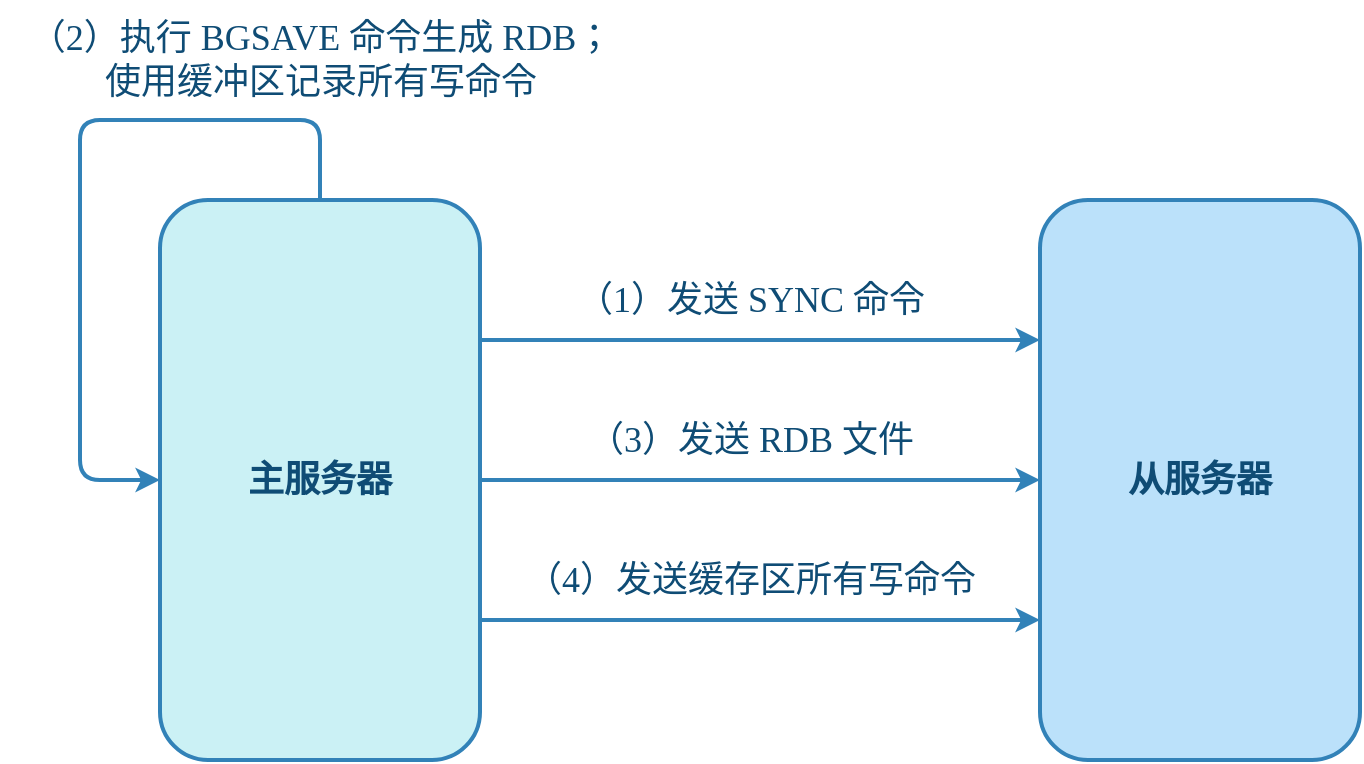 <mxfile compressed="true" version="22.0.3" type="device" pages="3"><diagram name="SYNC" id="7i-YgRfIu1mgZXkBG6z7"><mxGraphModel dx="1418" dy="838" grid="1" gridSize="10" guides="1" tooltips="1" connect="1" arrows="1" fold="1" page="1" pageScale="1" pageWidth="827" pageHeight="583" math="0" shadow="0"><root><mxCell id="dSHPUmfVmISYdlkwJ9x8-0"/><mxCell id="dSHPUmfVmISYdlkwJ9x8-1" parent="dSHPUmfVmISYdlkwJ9x8-0"/><mxCell id="f2UDyc-65h_qXe_zUvsK-5" style="edgeStyle=orthogonalEdgeStyle;rounded=0;orthogonalLoop=1;jettySize=auto;html=1;exitX=1;exitY=0.25;exitDx=0;exitDy=0;entryX=0;entryY=0.25;entryDx=0;entryDy=0;fontFamily=Comic Sans MS;fontSize=18;fontColor=#0F4C75;strokeWidth=2;strokeColor=#3282B8;" parent="dSHPUmfVmISYdlkwJ9x8-1" source="f2UDyc-65h_qXe_zUvsK-1" target="f2UDyc-65h_qXe_zUvsK-4" edge="1"><mxGeometry relative="1" as="geometry"/></mxCell><mxCell id="f2UDyc-65h_qXe_zUvsK-9" style="edgeStyle=orthogonalEdgeStyle;shape=connector;rounded=0;orthogonalLoop=1;jettySize=auto;html=1;exitX=1;exitY=0.75;exitDx=0;exitDy=0;entryX=0;entryY=0.75;entryDx=0;entryDy=0;labelBackgroundColor=default;strokeColor=#3282B8;strokeWidth=2;align=center;verticalAlign=middle;fontFamily=Comic Sans MS;fontSize=18;fontColor=#0F4C75;endArrow=classic;" parent="dSHPUmfVmISYdlkwJ9x8-1" source="f2UDyc-65h_qXe_zUvsK-1" target="f2UDyc-65h_qXe_zUvsK-4" edge="1"><mxGeometry relative="1" as="geometry"/></mxCell><mxCell id="f2UDyc-65h_qXe_zUvsK-16" style="edgeStyle=orthogonalEdgeStyle;shape=connector;rounded=0;orthogonalLoop=1;jettySize=auto;html=1;entryX=0;entryY=0.5;entryDx=0;entryDy=0;labelBackgroundColor=default;strokeColor=#3282B8;strokeWidth=2;align=center;verticalAlign=middle;fontFamily=Comic Sans MS;fontSize=18;fontColor=#0F4C75;endArrow=classic;" parent="dSHPUmfVmISYdlkwJ9x8-1" source="f2UDyc-65h_qXe_zUvsK-1" target="f2UDyc-65h_qXe_zUvsK-4" edge="1"><mxGeometry relative="1" as="geometry"/></mxCell><mxCell id="f2UDyc-65h_qXe_zUvsK-1" value="主服务器" style="rounded=1;whiteSpace=wrap;html=1;fontFamily=Comic Sans MS;fontStyle=1;labelBackgroundColor=none;fillColor=#CBF1F5;strokeColor=#3282B8;fontColor=#0F4C75;shadow=0;container=0;fontSize=18;verticalAlign=middle;strokeWidth=2;" parent="dSHPUmfVmISYdlkwJ9x8-1" vertex="1"><mxGeometry x="120" y="200" width="160" height="280" as="geometry"/></mxCell><mxCell id="f2UDyc-65h_qXe_zUvsK-4" value="从服务器" style="rounded=1;whiteSpace=wrap;html=1;fontFamily=Comic Sans MS;fontStyle=1;labelBackgroundColor=none;fillColor=#BBE1FA;strokeColor=#3282B8;fontColor=#0F4C75;shadow=0;container=0;fontSize=18;verticalAlign=middle;strokeWidth=2;" parent="dSHPUmfVmISYdlkwJ9x8-1" vertex="1"><mxGeometry x="560" y="200" width="160" height="280" as="geometry"/></mxCell><mxCell id="f2UDyc-65h_qXe_zUvsK-11" value="（1）发送 SYNC 命令" style="text;html=1;align=center;verticalAlign=middle;resizable=0;points=[];autosize=1;strokeColor=none;fillColor=none;fontSize=18;fontFamily=Comic Sans MS;fontColor=#0F4C75;" parent="dSHPUmfVmISYdlkwJ9x8-1" vertex="1"><mxGeometry x="315" y="230" width="200" height="40" as="geometry"/></mxCell><mxCell id="f2UDyc-65h_qXe_zUvsK-13" value="（2）执行 BGSAVE 命令生成 RDB；&lt;br style=&quot;border-color: var(--border-color); padding: 0px; margin: 0px; text-align: left;&quot;&gt;&lt;span style=&quot;text-align: left;&quot;&gt;使用缓冲区记录所有写命令&lt;/span&gt;" style="text;html=1;align=center;verticalAlign=middle;resizable=0;points=[];autosize=1;strokeColor=none;fillColor=none;fontSize=18;fontFamily=Comic Sans MS;fontColor=#0F4C75;" parent="dSHPUmfVmISYdlkwJ9x8-1" vertex="1"><mxGeometry x="40" y="100" width="320" height="60" as="geometry"/></mxCell><mxCell id="f2UDyc-65h_qXe_zUvsK-14" value="（3）发送 RDB 文件" style="text;html=1;align=center;verticalAlign=middle;resizable=0;points=[];autosize=1;strokeColor=none;fillColor=none;fontSize=18;fontFamily=Comic Sans MS;fontColor=#0F4C75;" parent="dSHPUmfVmISYdlkwJ9x8-1" vertex="1"><mxGeometry x="320" y="300" width="190" height="40" as="geometry"/></mxCell><mxCell id="f2UDyc-65h_qXe_zUvsK-15" value="（4）发送缓存区所有写命令" style="text;html=1;align=center;verticalAlign=middle;resizable=0;points=[];autosize=1;strokeColor=none;fillColor=none;fontSize=18;fontFamily=Comic Sans MS;fontColor=#0F4C75;" parent="dSHPUmfVmISYdlkwJ9x8-1" vertex="1"><mxGeometry x="290" y="370" width="250" height="40" as="geometry"/></mxCell><mxCell id="f2UDyc-65h_qXe_zUvsK-17" style="edgeStyle=orthogonalEdgeStyle;shape=connector;rounded=1;orthogonalLoop=1;jettySize=auto;html=1;entryX=0;entryY=0.5;entryDx=0;entryDy=0;labelBackgroundColor=default;strokeColor=#3282B8;strokeWidth=2;align=center;verticalAlign=middle;fontFamily=Comic Sans MS;fontSize=18;fontColor=#0F4C75;endArrow=classic;" parent="dSHPUmfVmISYdlkwJ9x8-1" source="f2UDyc-65h_qXe_zUvsK-1" target="f2UDyc-65h_qXe_zUvsK-1" edge="1"><mxGeometry relative="1" as="geometry"><Array as="points"><mxPoint x="200" y="160"/><mxPoint x="80" y="160"/><mxPoint x="80" y="340"/></Array></mxGeometry></mxCell></root></mxGraphModel></diagram><diagram name="复制偏移" id="mTJevstLj2urKRRe7HIF"><mxGraphModel dx="2026" dy="1197" grid="1" gridSize="10" guides="1" tooltips="1" connect="1" arrows="1" fold="1" page="1" pageScale="1" pageWidth="827" pageHeight="1169" math="0" shadow="0"><root><mxCell id="aDxFA6jXf77Hk6AA-Rei-0"/><mxCell id="aDxFA6jXf77Hk6AA-Rei-1" parent="aDxFA6jXf77Hk6AA-Rei-0"/><mxCell id="gHgT7-45Q_ftC75gaY1J-3" style="shape=connector;rounded=0;orthogonalLoop=1;jettySize=auto;html=1;exitX=1;exitY=0.25;exitDx=0;exitDy=0;entryX=0;entryY=0.5;entryDx=0;entryDy=0;labelBackgroundColor=default;strokeColor=#3282B8;strokeWidth=2;align=center;verticalAlign=middle;fontFamily=Comic Sans MS;fontSize=18;fontColor=#0F4C75;endArrow=classic;" parent="aDxFA6jXf77Hk6AA-Rei-1" source="aDxFA6jXf77Hk6AA-Rei-5" target="gHgT7-45Q_ftC75gaY1J-0" edge="1"><mxGeometry relative="1" as="geometry"/></mxCell><mxCell id="gHgT7-45Q_ftC75gaY1J-14" value="传播 100 字节偏移量" style="edgeLabel;html=1;align=center;verticalAlign=middle;resizable=0;points=[];fontSize=18;fontFamily=Comic Sans MS;fontColor=#0F4C75;" parent="gHgT7-45Q_ftC75gaY1J-3" vertex="1" connectable="0"><mxGeometry x="-0.005" relative="1" as="geometry"><mxPoint as="offset"/></mxGeometry></mxCell><mxCell id="gHgT7-45Q_ftC75gaY1J-4" style="edgeStyle=none;shape=connector;rounded=0;orthogonalLoop=1;jettySize=auto;html=1;exitX=1;exitY=0.75;exitDx=0;exitDy=0;entryX=0;entryY=0.5;entryDx=0;entryDy=0;labelBackgroundColor=default;strokeColor=#3282B8;strokeWidth=2;align=center;verticalAlign=middle;fontFamily=Comic Sans MS;fontSize=18;fontColor=#0F4C75;endArrow=classic;" parent="aDxFA6jXf77Hk6AA-Rei-1" source="aDxFA6jXf77Hk6AA-Rei-5" target="gHgT7-45Q_ftC75gaY1J-1" edge="1"><mxGeometry relative="1" as="geometry"/></mxCell><mxCell id="gHgT7-45Q_ftC75gaY1J-15" value="传播 100 字节偏移量" style="edgeLabel;html=1;align=center;verticalAlign=middle;resizable=0;points=[];fontSize=18;fontFamily=Comic Sans MS;fontColor=#0F4C75;" parent="gHgT7-45Q_ftC75gaY1J-4" vertex="1" connectable="0"><mxGeometry x="-0.003" relative="1" as="geometry"><mxPoint as="offset"/></mxGeometry></mxCell><mxCell id="gHgT7-45Q_ftC75gaY1J-5" style="edgeStyle=none;shape=connector;rounded=0;orthogonalLoop=1;jettySize=auto;html=1;exitX=1;exitY=0.5;exitDx=0;exitDy=0;entryX=0;entryY=0.5;entryDx=0;entryDy=0;labelBackgroundColor=default;strokeColor=#3282B8;strokeWidth=2;align=center;verticalAlign=middle;fontFamily=Comic Sans MS;fontSize=18;fontColor=#0F4C75;endArrow=classic;" parent="aDxFA6jXf77Hk6AA-Rei-1" source="aDxFA6jXf77Hk6AA-Rei-5" target="aGFshHnJNy_5o_HZD8-l-0" edge="1"><mxGeometry relative="1" as="geometry"/></mxCell><mxCell id="gHgT7-45Q_ftC75gaY1J-13" value="传播 100 字节偏移量" style="edgeLabel;html=1;align=center;verticalAlign=middle;resizable=0;points=[];fontSize=18;fontFamily=Comic Sans MS;fontColor=#0F4C75;" parent="gHgT7-45Q_ftC75gaY1J-5" vertex="1" connectable="0"><mxGeometry x="-0.005" y="-1" relative="1" as="geometry"><mxPoint as="offset"/></mxGeometry></mxCell><mxCell id="aDxFA6jXf77Hk6AA-Rei-5" value="&lt;div&gt;主服务器&lt;/div&gt;&lt;div&gt;offset = 10100&lt;/div&gt;" style="rounded=1;whiteSpace=wrap;html=1;fontFamily=Comic Sans MS;fontStyle=1;labelBackgroundColor=none;fillColor=#CBF1F5;strokeColor=#3282B8;fontColor=#0F4C75;shadow=0;container=0;fontSize=18;verticalAlign=middle;strokeWidth=2;" parent="aDxFA6jXf77Hk6AA-Rei-1" vertex="1"><mxGeometry x="80" y="200" width="200" height="80" as="geometry"/></mxCell><mxCell id="aGFshHnJNy_5o_HZD8-l-0" value="&lt;div&gt;从服务器 B&lt;/div&gt;&lt;div&gt;offset = 10100&lt;/div&gt;" style="rounded=1;whiteSpace=wrap;html=1;fontFamily=Comic Sans MS;fontStyle=1;labelBackgroundColor=none;fillColor=#BBE1FA;strokeColor=#3282B8;fontColor=#0F4C75;shadow=0;container=0;fontSize=18;verticalAlign=middle;strokeWidth=2;" parent="aDxFA6jXf77Hk6AA-Rei-1" vertex="1"><mxGeometry x="560" y="200" width="200" height="80" as="geometry"/></mxCell><mxCell id="gHgT7-45Q_ftC75gaY1J-0" value="&lt;div&gt;从服务器 A&lt;/div&gt;&lt;div&gt;offset = 10100&lt;/div&gt;" style="rounded=1;whiteSpace=wrap;html=1;fontFamily=Comic Sans MS;fontStyle=1;labelBackgroundColor=none;fillColor=#BBE1FA;strokeColor=#3282B8;fontColor=#0F4C75;shadow=0;container=0;fontSize=18;verticalAlign=middle;strokeWidth=2;" parent="aDxFA6jXf77Hk6AA-Rei-1" vertex="1"><mxGeometry x="560" y="80" width="200" height="80" as="geometry"/></mxCell><mxCell id="gHgT7-45Q_ftC75gaY1J-1" value="&lt;div&gt;从服务器 C&lt;/div&gt;&lt;div&gt;offset = 10100&lt;/div&gt;" style="rounded=1;whiteSpace=wrap;html=1;fontFamily=Comic Sans MS;fontStyle=1;labelBackgroundColor=none;fillColor=#BBE1FA;strokeColor=#3282B8;fontColor=#0F4C75;shadow=0;container=0;fontSize=18;verticalAlign=middle;strokeWidth=2;" parent="aDxFA6jXf77Hk6AA-Rei-1" vertex="1"><mxGeometry x="560" y="320" width="200" height="80" as="geometry"/></mxCell><mxCell id="gHgT7-45Q_ftC75gaY1J-6" value="更新偏移量后的主从服务器" style="text;html=1;align=center;verticalAlign=middle;resizable=0;points=[];autosize=1;strokeColor=none;fillColor=none;fontSize=18;fontFamily=Comic Sans MS;fontColor=#0F4C75;fontStyle=1" parent="aDxFA6jXf77Hk6AA-Rei-1" vertex="1"><mxGeometry x="294" y="440" width="240" height="40" as="geometry"/></mxCell><mxCell id="gHgT7-45Q_ftC75gaY1J-16" style="shape=connector;rounded=0;orthogonalLoop=1;jettySize=auto;html=1;exitX=1;exitY=0.25;exitDx=0;exitDy=0;entryX=0;entryY=0.5;entryDx=0;entryDy=0;labelBackgroundColor=default;strokeColor=#3282B8;strokeWidth=2;align=center;verticalAlign=middle;fontFamily=Comic Sans MS;fontSize=18;fontColor=#0F4C75;endArrow=classic;" parent="aDxFA6jXf77Hk6AA-Rei-1" source="gHgT7-45Q_ftC75gaY1J-22" target="gHgT7-45Q_ftC75gaY1J-24" edge="1"><mxGeometry relative="1" as="geometry"/></mxCell><mxCell id="gHgT7-45Q_ftC75gaY1J-17" value="断线" style="edgeLabel;html=1;align=center;verticalAlign=middle;resizable=0;points=[];fontSize=18;fontFamily=Comic Sans MS;fontColor=#0F4C75;" parent="gHgT7-45Q_ftC75gaY1J-16" vertex="1" connectable="0"><mxGeometry x="-0.005" relative="1" as="geometry"><mxPoint as="offset"/></mxGeometry></mxCell><mxCell id="gHgT7-45Q_ftC75gaY1J-18" style="edgeStyle=none;shape=connector;rounded=0;orthogonalLoop=1;jettySize=auto;html=1;exitX=1;exitY=0.75;exitDx=0;exitDy=0;entryX=0;entryY=0.5;entryDx=0;entryDy=0;labelBackgroundColor=default;strokeColor=#3282B8;strokeWidth=2;align=center;verticalAlign=middle;fontFamily=Comic Sans MS;fontSize=18;fontColor=#0F4C75;endArrow=classic;" parent="aDxFA6jXf77Hk6AA-Rei-1" source="gHgT7-45Q_ftC75gaY1J-22" target="gHgT7-45Q_ftC75gaY1J-25" edge="1"><mxGeometry relative="1" as="geometry"/></mxCell><mxCell id="gHgT7-45Q_ftC75gaY1J-19" value="传播 100 字节偏移量" style="edgeLabel;html=1;align=center;verticalAlign=middle;resizable=0;points=[];fontSize=18;fontFamily=Comic Sans MS;fontColor=#0F4C75;" parent="gHgT7-45Q_ftC75gaY1J-18" vertex="1" connectable="0"><mxGeometry x="-0.003" relative="1" as="geometry"><mxPoint as="offset"/></mxGeometry></mxCell><mxCell id="gHgT7-45Q_ftC75gaY1J-20" style="edgeStyle=none;shape=connector;rounded=0;orthogonalLoop=1;jettySize=auto;html=1;exitX=1;exitY=0.5;exitDx=0;exitDy=0;entryX=0;entryY=0.5;entryDx=0;entryDy=0;labelBackgroundColor=default;strokeColor=#3282B8;strokeWidth=2;align=center;verticalAlign=middle;fontFamily=Comic Sans MS;fontSize=18;fontColor=#0F4C75;endArrow=classic;" parent="aDxFA6jXf77Hk6AA-Rei-1" source="gHgT7-45Q_ftC75gaY1J-22" target="gHgT7-45Q_ftC75gaY1J-23" edge="1"><mxGeometry relative="1" as="geometry"/></mxCell><mxCell id="gHgT7-45Q_ftC75gaY1J-21" value="传播 100 字节偏移量" style="edgeLabel;html=1;align=center;verticalAlign=middle;resizable=0;points=[];fontSize=18;fontFamily=Comic Sans MS;fontColor=#0F4C75;" parent="gHgT7-45Q_ftC75gaY1J-20" vertex="1" connectable="0"><mxGeometry x="-0.005" y="-1" relative="1" as="geometry"><mxPoint as="offset"/></mxGeometry></mxCell><mxCell id="gHgT7-45Q_ftC75gaY1J-22" value="&lt;div&gt;主服务器&lt;/div&gt;&lt;div&gt;offset = 10100&lt;/div&gt;" style="rounded=1;whiteSpace=wrap;html=1;fontFamily=Comic Sans MS;fontStyle=1;labelBackgroundColor=none;fillColor=#CBF1F5;strokeColor=#3282B8;fontColor=#0F4C75;shadow=0;container=0;fontSize=18;verticalAlign=middle;strokeWidth=2;" parent="aDxFA6jXf77Hk6AA-Rei-1" vertex="1"><mxGeometry x="80" y="680" width="200" height="80" as="geometry"/></mxCell><mxCell id="gHgT7-45Q_ftC75gaY1J-23" value="&lt;div&gt;从服务器 B&lt;/div&gt;&lt;div&gt;offset = 10100&lt;/div&gt;" style="rounded=1;whiteSpace=wrap;html=1;fontFamily=Comic Sans MS;fontStyle=1;labelBackgroundColor=none;fillColor=#BBE1FA;strokeColor=#3282B8;fontColor=#0F4C75;shadow=0;container=0;fontSize=18;verticalAlign=middle;strokeWidth=2;" parent="aDxFA6jXf77Hk6AA-Rei-1" vertex="1"><mxGeometry x="560" y="680" width="200" height="80" as="geometry"/></mxCell><mxCell id="gHgT7-45Q_ftC75gaY1J-24" value="&lt;div&gt;从服务器 A&lt;/div&gt;&lt;div&gt;offset = 10000&lt;/div&gt;" style="rounded=1;whiteSpace=wrap;html=1;fontFamily=Comic Sans MS;fontStyle=1;labelBackgroundColor=none;fillColor=#F6F6F6;strokeColor=#3282B8;fontColor=#0F4C75;shadow=0;container=0;fontSize=18;verticalAlign=middle;strokeWidth=2;dashed=1;dashPattern=1 1;" parent="aDxFA6jXf77Hk6AA-Rei-1" vertex="1"><mxGeometry x="560" y="560" width="200" height="80" as="geometry"/></mxCell><mxCell id="gHgT7-45Q_ftC75gaY1J-25" value="&lt;div&gt;从服务器 C&lt;/div&gt;&lt;div&gt;offset = 10100&lt;/div&gt;" style="rounded=1;whiteSpace=wrap;html=1;fontFamily=Comic Sans MS;fontStyle=1;labelBackgroundColor=none;fillColor=#BBE1FA;strokeColor=#3282B8;fontColor=#0F4C75;shadow=0;container=0;fontSize=18;verticalAlign=middle;strokeWidth=2;" parent="aDxFA6jXf77Hk6AA-Rei-1" vertex="1"><mxGeometry x="560" y="800" width="200" height="80" as="geometry"/></mxCell><mxCell id="gHgT7-45Q_ftC75gaY1J-26" value="因为断线而处于不一致状态的从服务器A" style="text;html=1;align=center;verticalAlign=middle;resizable=0;points=[];autosize=1;strokeColor=none;fillColor=none;fontSize=18;fontFamily=Comic Sans MS;fontColor=#0F4C75;fontStyle=1" parent="aDxFA6jXf77Hk6AA-Rei-1" vertex="1"><mxGeometry x="244" y="920" width="340" height="40" as="geometry"/></mxCell></root></mxGraphModel></diagram><diagram name="PSYNC" id="mL2Gx-0jsaVrfhT1m67K"><mxGraphModel dx="1418" dy="838" grid="1" gridSize="10" guides="1" tooltips="1" connect="1" arrows="1" fold="1" page="1" pageScale="1" pageWidth="827" pageHeight="1169" math="0" shadow="0"><root><mxCell id="0xZE9jReAqCQs6R1x47n-0"/><mxCell id="0xZE9jReAqCQs6R1x47n-1" parent="0xZE9jReAqCQs6R1x47n-0"/><mxCell id="0xZE9jReAqCQs6R1x47n-2" style="edgeStyle=none;shape=connector;rounded=0;orthogonalLoop=1;jettySize=auto;html=1;entryX=0.5;entryY=0;entryDx=0;entryDy=0;labelBackgroundColor=default;strokeColor=#3282B8;strokeWidth=2;align=center;verticalAlign=middle;fontFamily=Comic Sans MS;fontSize=18;fontColor=#0F4C75;endArrow=classic;fontStyle=1" parent="0xZE9jReAqCQs6R1x47n-1" source="0xZE9jReAqCQs6R1x47n-3" edge="1"><mxGeometry relative="1" as="geometry"><mxPoint x="420" y="320" as="targetPoint"/></mxGeometry></mxCell><mxCell id="0xZE9jReAqCQs6R1x47n-3" value="从服务器接到客户端发送的 SLAVEOF 命令" style="html=1;dashed=0;whiteSpace=wrap;shape=mxgraph.dfd.start;rounded=1;shadow=0;strokeColor=#3282B8;strokeWidth=2;align=center;verticalAlign=middle;fontFamily=Comic Sans MS;fontSize=18;fontColor=#0F4C75;fillColor=#BBE1FA;fontStyle=1" parent="0xZE9jReAqCQs6R1x47n-1" vertex="1"><mxGeometry x="280" y="160" width="280" height="80" as="geometry"/></mxCell><mxCell id="0xZE9jReAqCQs6R1x47n-6" style="edgeStyle=orthogonalEdgeStyle;shape=connector;rounded=1;orthogonalLoop=1;jettySize=auto;html=1;exitX=0.625;exitY=1;exitDx=0;exitDy=0;labelBackgroundColor=default;strokeColor=#3282B8;strokeWidth=2;align=center;verticalAlign=middle;fontFamily=Comic Sans MS;fontSize=18;fontColor=#0F4C75;endArrow=classic;entryX=0.5;entryY=0;entryDx=0;entryDy=0;fontStyle=1" parent="0xZE9jReAqCQs6R1x47n-1" source="0xZE9jReAqCQs6R1x47n-7" target="0xZE9jReAqCQs6R1x47n-11" edge="1"><mxGeometry relative="1" as="geometry"/></mxCell><mxCell id="0xZE9jReAqCQs6R1x47n-7" value="&lt;div&gt;从服务器&lt;/div&gt;&lt;div&gt;第一次执行复制&lt;/div&gt;" style="shape=hexagon;perimeter=hexagonPerimeter2;whiteSpace=wrap;html=1;fixedSize=1;rounded=1;shadow=0;strokeColor=#3282B8;strokeWidth=2;align=center;verticalAlign=middle;fontFamily=Comic Sans MS;fontSize=18;fontColor=#FFFFFF;fillColor=#FF9494;fontStyle=1" parent="0xZE9jReAqCQs6R1x47n-1" vertex="1"><mxGeometry x="280" y="320" width="280" height="80" as="geometry"/></mxCell><mxCell id="0xZE9jReAqCQs6R1x47n-8" style="edgeStyle=orthogonalEdgeStyle;shape=connector;rounded=1;orthogonalLoop=1;jettySize=auto;html=1;entryX=0.5;entryY=0;entryDx=0;entryDy=0;labelBackgroundColor=default;strokeColor=#3282B8;strokeWidth=2;align=center;verticalAlign=middle;fontFamily=Comic Sans MS;fontSize=18;fontColor=#0F4C75;endArrow=classic;exitX=0.375;exitY=1;exitDx=0;exitDy=0;fontStyle=1" parent="0xZE9jReAqCQs6R1x47n-1" source="0xZE9jReAqCQs6R1x47n-7" target="0xZE9jReAqCQs6R1x47n-10" edge="1"><mxGeometry relative="1" as="geometry"><mxPoint x="400" y="640.5" as="targetPoint"/><Array as="points"><mxPoint x="385" y="440"/><mxPoint x="220" y="440"/></Array></mxGeometry></mxCell><mxCell id="0xZE9jReAqCQs6R1x47n-9" value="否" style="text;html=1;align=center;verticalAlign=middle;resizable=0;points=[];autosize=1;strokeColor=none;fillColor=none;fontSize=18;fontFamily=Comic Sans MS;fontColor=#0F4C75;fontStyle=0" parent="0xZE9jReAqCQs6R1x47n-1" vertex="1"><mxGeometry x="480" y="400" width="40" height="40" as="geometry"/></mxCell><mxCell id="F3TSKtWj-C3LY2jpB_bL-5" style="edgeStyle=orthogonalEdgeStyle;shape=connector;rounded=1;orthogonalLoop=1;jettySize=auto;html=1;entryX=0.5;entryY=0;entryDx=0;entryDy=0;labelBackgroundColor=default;strokeColor=#3282B8;strokeWidth=2;align=center;verticalAlign=middle;fontFamily=Comic Sans MS;fontSize=18;fontColor=#0F4C75;endArrow=classic;" parent="0xZE9jReAqCQs6R1x47n-1" source="0xZE9jReAqCQs6R1x47n-10" target="F3TSKtWj-C3LY2jpB_bL-2" edge="1"><mxGeometry relative="1" as="geometry"/></mxCell><mxCell id="0xZE9jReAqCQs6R1x47n-10" value="向主服务器发送&lt;br&gt;PSYNC ? -1" style="rounded=1;whiteSpace=wrap;html=1;fontFamily=Comic Sans MS;fontStyle=1;labelBackgroundColor=none;fillColor=#E3FDFD;strokeColor=#3282B8;fontColor=#0F4C75;shadow=0;container=0;fontSize=18;verticalAlign=middle;strokeWidth=2;" parent="0xZE9jReAqCQs6R1x47n-1" vertex="1"><mxGeometry x="80" y="480" width="280" height="80" as="geometry"/></mxCell><mxCell id="F3TSKtWj-C3LY2jpB_bL-7" style="edgeStyle=orthogonalEdgeStyle;shape=connector;rounded=1;orthogonalLoop=1;jettySize=auto;html=1;labelBackgroundColor=default;strokeColor=#3282B8;strokeWidth=2;align=center;verticalAlign=middle;fontFamily=Comic Sans MS;fontSize=18;fontColor=#0F4C75;endArrow=classic;" parent="0xZE9jReAqCQs6R1x47n-1" source="0xZE9jReAqCQs6R1x47n-11" target="F3TSKtWj-C3LY2jpB_bL-0" edge="1"><mxGeometry relative="1" as="geometry"/></mxCell><mxCell id="0xZE9jReAqCQs6R1x47n-11" value="&lt;div&gt;向主服务器发送&lt;/div&gt;&lt;div&gt;PSYNC &amp;lt;runid&amp;gt; &amp;lt;offset&amp;gt;&lt;/div&gt;" style="rounded=1;whiteSpace=wrap;html=1;fontFamily=Comic Sans MS;fontStyle=1;labelBackgroundColor=none;fillColor=#E3FDFD;strokeColor=#3282B8;fontColor=#0F4C75;shadow=0;container=0;fontSize=18;verticalAlign=middle;strokeWidth=2;" parent="0xZE9jReAqCQs6R1x47n-1" vertex="1"><mxGeometry x="480" y="480" width="280" height="80" as="geometry"/></mxCell><mxCell id="0xZE9jReAqCQs6R1x47n-12" value="是" style="text;html=1;align=center;verticalAlign=middle;resizable=0;points=[];autosize=1;strokeColor=none;fillColor=none;fontSize=18;fontFamily=Comic Sans MS;fontColor=#0F4C75;fontStyle=0" parent="0xZE9jReAqCQs6R1x47n-1" vertex="1"><mxGeometry x="320" y="400" width="40" height="40" as="geometry"/></mxCell><mxCell id="F3TSKtWj-C3LY2jpB_bL-8" style="edgeStyle=orthogonalEdgeStyle;shape=connector;rounded=1;orthogonalLoop=1;jettySize=auto;html=1;labelBackgroundColor=default;strokeColor=#3282B8;strokeWidth=2;align=center;verticalAlign=middle;fontFamily=Comic Sans MS;fontSize=18;fontColor=#0F4C75;endArrow=classic;entryX=0.5;entryY=0;entryDx=0;entryDy=0;" parent="0xZE9jReAqCQs6R1x47n-1" source="F3TSKtWj-C3LY2jpB_bL-0" target="F3TSKtWj-C3LY2jpB_bL-3" edge="1"><mxGeometry relative="1" as="geometry"><mxPoint x="620" y="800" as="targetPoint"/></mxGeometry></mxCell><mxCell id="LjR-St3sqDqWdbFz4ZiN-1" style="edgeStyle=orthogonalEdgeStyle;shape=connector;rounded=1;orthogonalLoop=1;jettySize=auto;html=1;exitX=0;exitY=0.5;exitDx=0;exitDy=0;entryX=1;entryY=0.5;entryDx=0;entryDy=0;labelBackgroundColor=default;strokeColor=#3282B8;strokeWidth=2;align=center;verticalAlign=middle;fontFamily=Comic Sans MS;fontSize=18;fontColor=#0F4C75;endArrow=classic;" parent="0xZE9jReAqCQs6R1x47n-1" source="F3TSKtWj-C3LY2jpB_bL-0" target="F3TSKtWj-C3LY2jpB_bL-2" edge="1"><mxGeometry relative="1" as="geometry"/></mxCell><mxCell id="F3TSKtWj-C3LY2jpB_bL-0" value="&lt;div&gt;主服务器返回&lt;/div&gt;&lt;div&gt;+CONTINUE&lt;/div&gt;" style="shape=hexagon;perimeter=hexagonPerimeter2;whiteSpace=wrap;html=1;fixedSize=1;rounded=1;shadow=0;strokeColor=#3282B8;strokeWidth=2;align=center;verticalAlign=middle;fontFamily=Comic Sans MS;fontSize=18;fontColor=#FFFFFF;fillColor=#FF9494;fontStyle=1" parent="0xZE9jReAqCQs6R1x47n-1" vertex="1"><mxGeometry x="480" y="640" width="280" height="80" as="geometry"/></mxCell><mxCell id="F3TSKtWj-C3LY2jpB_bL-2" value="&lt;div style=&quot;border-color: var(--border-color);&quot;&gt;主服务器返回&lt;/div&gt;&lt;div style=&quot;border-color: var(--border-color);&quot;&gt;+FULLRESYNC &amp;lt;runid&amp;gt; &amp;lt;offseet&amp;gt;&lt;/div&gt;执行完整重同步" style="rounded=1;whiteSpace=wrap;html=1;fontFamily=Comic Sans MS;fontStyle=1;labelBackgroundColor=none;fillColor=#CBF1F5;strokeColor=#3282B8;fontColor=#0F4C75;shadow=0;container=0;fontSize=18;verticalAlign=middle;strokeWidth=2;" parent="0xZE9jReAqCQs6R1x47n-1" vertex="1"><mxGeometry x="60" y="640" width="320" height="80" as="geometry"/></mxCell><mxCell id="F3TSKtWj-C3LY2jpB_bL-3" value="执行部分重同步" style="rounded=1;whiteSpace=wrap;html=1;fontFamily=Comic Sans MS;fontStyle=1;labelBackgroundColor=none;fillColor=#CBF1F5;strokeColor=#3282B8;fontColor=#0F4C75;shadow=0;container=0;fontSize=18;verticalAlign=middle;strokeWidth=2;" parent="0xZE9jReAqCQs6R1x47n-1" vertex="1"><mxGeometry x="480" y="800" width="280" height="80" as="geometry"/></mxCell><mxCell id="F3TSKtWj-C3LY2jpB_bL-4" value="同步结束" style="html=1;dashed=0;whiteSpace=wrap;shape=mxgraph.dfd.start;rounded=1;shadow=0;strokeColor=#3282B8;strokeWidth=2;align=center;verticalAlign=middle;fontFamily=Comic Sans MS;fontSize=18;fontColor=#0F4C75;fillColor=#BBE1FA;fontStyle=1" parent="0xZE9jReAqCQs6R1x47n-1" vertex="1"><mxGeometry x="120" y="800" width="200" height="80" as="geometry"/></mxCell><mxCell id="F3TSKtWj-C3LY2jpB_bL-6" style="edgeStyle=orthogonalEdgeStyle;shape=connector;rounded=1;orthogonalLoop=1;jettySize=auto;html=1;entryX=0.5;entryY=0.5;entryDx=0;entryDy=-40;entryPerimeter=0;labelBackgroundColor=default;strokeColor=#3282B8;strokeWidth=2;align=center;verticalAlign=middle;fontFamily=Comic Sans MS;fontSize=18;fontColor=#0F4C75;endArrow=classic;" parent="0xZE9jReAqCQs6R1x47n-1" source="F3TSKtWj-C3LY2jpB_bL-2" target="F3TSKtWj-C3LY2jpB_bL-4" edge="1"><mxGeometry relative="1" as="geometry"/></mxCell><mxCell id="F3TSKtWj-C3LY2jpB_bL-10" style="edgeStyle=orthogonalEdgeStyle;shape=connector;rounded=1;orthogonalLoop=1;jettySize=auto;html=1;exitX=0;exitY=0.5;exitDx=0;exitDy=0;entryX=1;entryY=0.5;entryDx=0;entryDy=0;entryPerimeter=0;labelBackgroundColor=default;strokeColor=#3282B8;strokeWidth=2;align=center;verticalAlign=middle;fontFamily=Comic Sans MS;fontSize=18;fontColor=#0F4C75;endArrow=classic;" parent="0xZE9jReAqCQs6R1x47n-1" source="F3TSKtWj-C3LY2jpB_bL-3" target="F3TSKtWj-C3LY2jpB_bL-4" edge="1"><mxGeometry relative="1" as="geometry"/></mxCell></root></mxGraphModel></diagram></mxfile>
